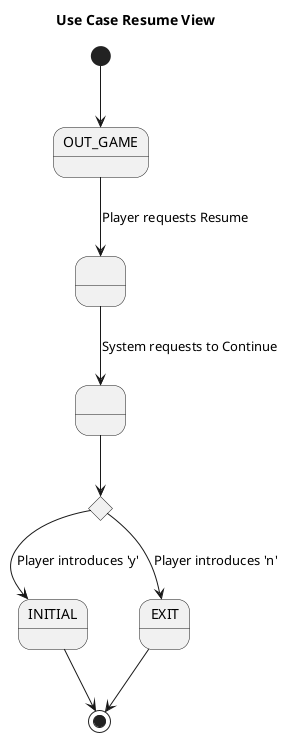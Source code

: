 @startuml UseCaseResumeView
title Use Case Resume View

state OUT_GAME
state INITIAL
state EXIT
state A as " "
state B as " "
state if <<choice>>

[*] --> OUT_GAME
OUT_GAME --> A : Player requests Resume
A --> B : System requests to Continue
B --> if 
if --> INITIAL : Player introduces 'y'
if --> EXIT : Player introduces 'n'
INITIAL --> [*]
EXIT --> [*]
@enduml